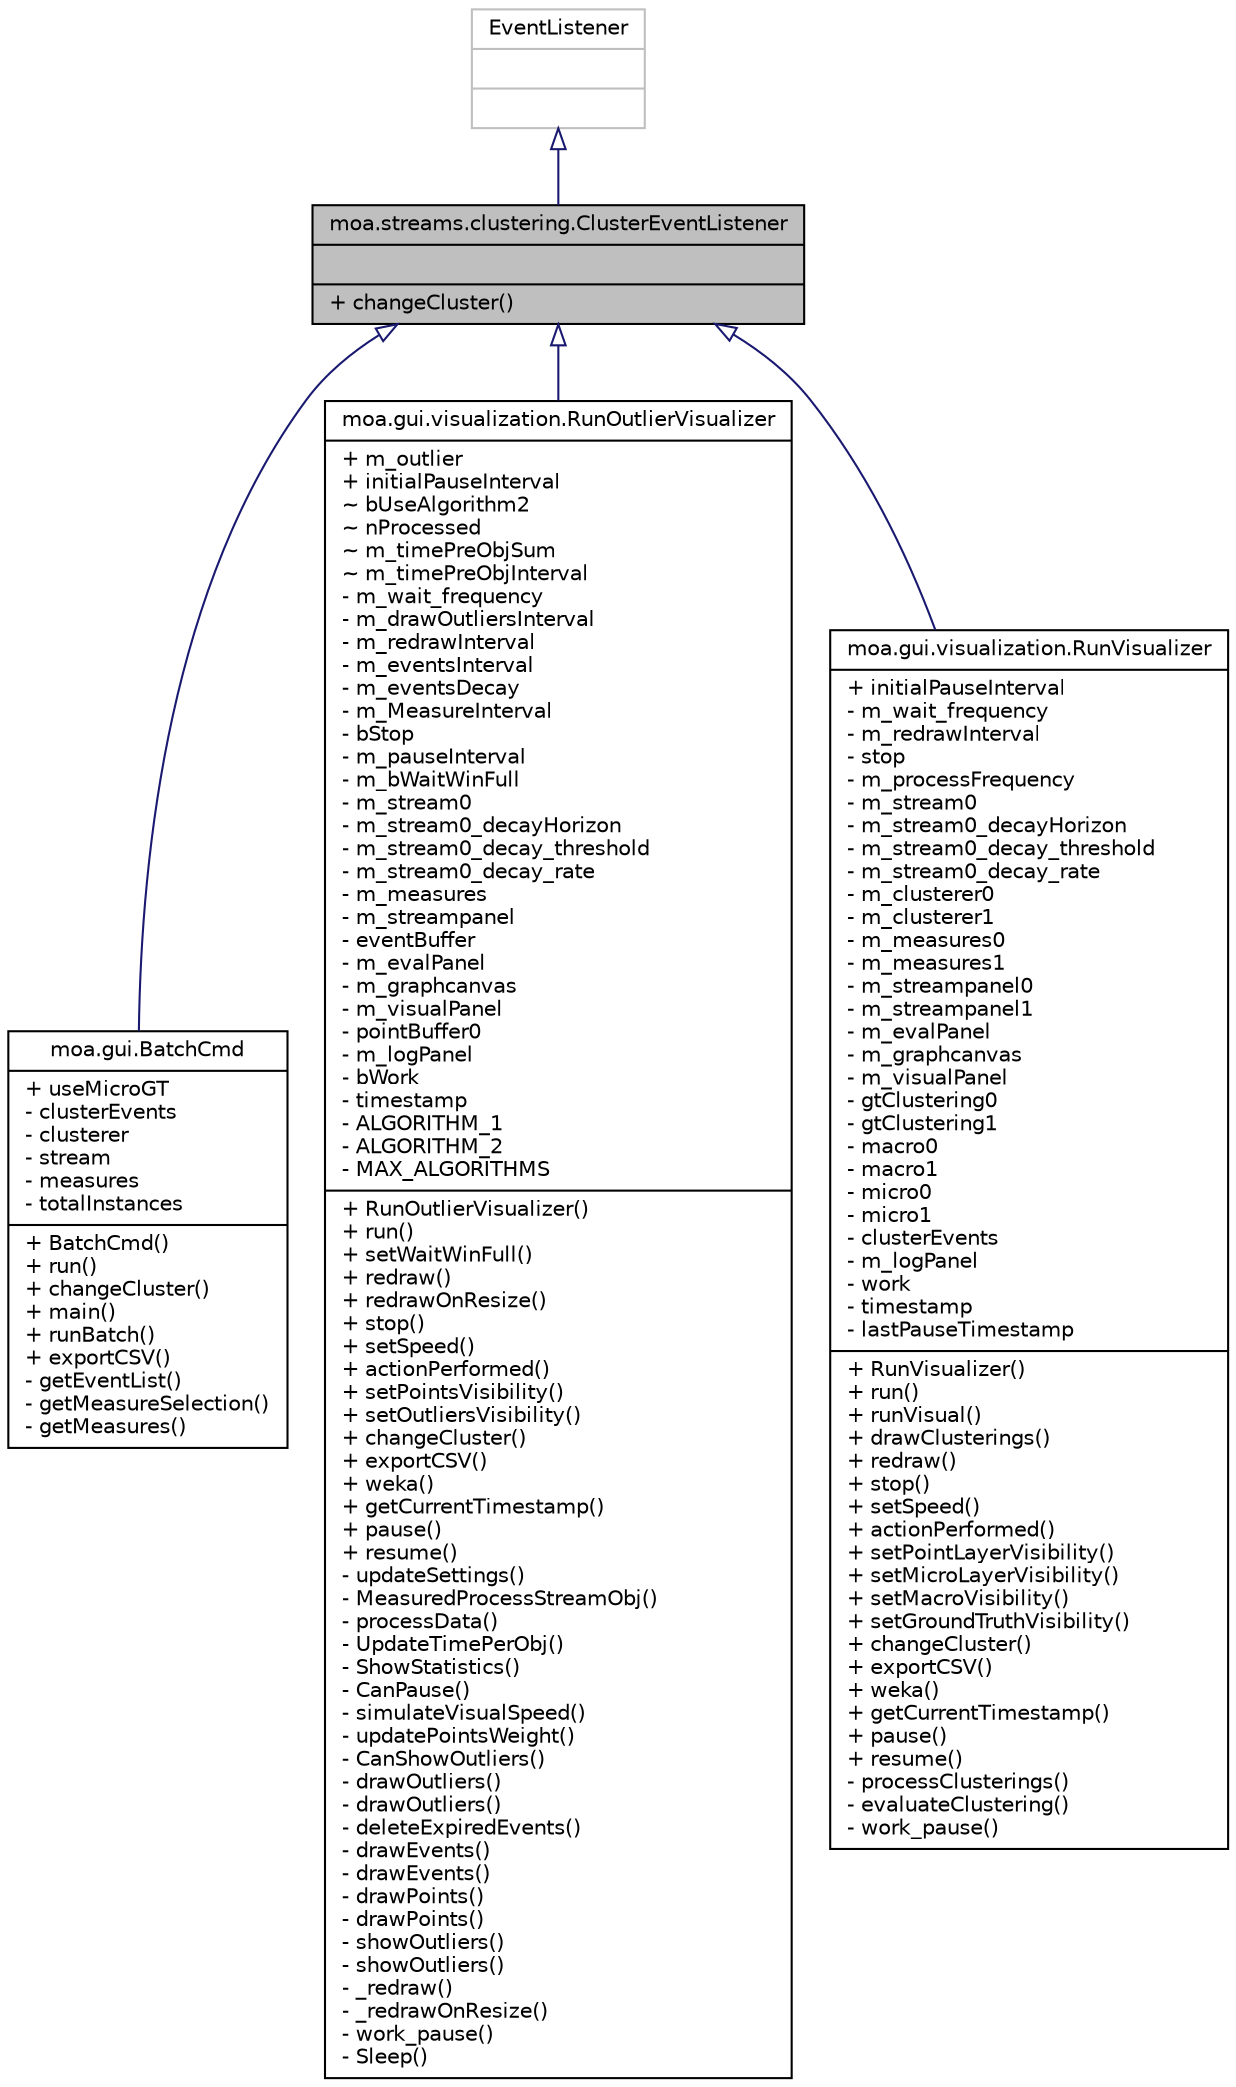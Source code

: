 digraph G
{
  edge [fontname="Helvetica",fontsize="10",labelfontname="Helvetica",labelfontsize="10"];
  node [fontname="Helvetica",fontsize="10",shape=record];
  Node1 [label="{moa.streams.clustering.ClusterEventListener\n||+ changeCluster()\l}",height=0.2,width=0.4,color="black", fillcolor="grey75", style="filled" fontcolor="black"];
  Node2 -> Node1 [dir=back,color="midnightblue",fontsize="10",style="solid",arrowtail="empty",fontname="Helvetica"];
  Node2 [label="{EventListener\n||}",height=0.2,width=0.4,color="grey75", fillcolor="white", style="filled"];
  Node1 -> Node3 [dir=back,color="midnightblue",fontsize="10",style="solid",arrowtail="empty",fontname="Helvetica"];
  Node3 [label="{moa.gui.BatchCmd\n|+ useMicroGT\l- clusterEvents\l- clusterer\l- stream\l- measures\l- totalInstances\l|+ BatchCmd()\l+ run()\l+ changeCluster()\l+ main()\l+ runBatch()\l+ exportCSV()\l- getEventList()\l- getMeasureSelection()\l- getMeasures()\l}",height=0.2,width=0.4,color="black", fillcolor="white", style="filled",URL="$classmoa_1_1gui_1_1BatchCmd.html"];
  Node1 -> Node4 [dir=back,color="midnightblue",fontsize="10",style="solid",arrowtail="empty",fontname="Helvetica"];
  Node4 [label="{moa.gui.visualization.RunOutlierVisualizer\n|+ m_outlier\l+ initialPauseInterval\l~ bUseAlgorithm2\l~ nProcessed\l~ m_timePreObjSum\l~ m_timePreObjInterval\l- m_wait_frequency\l- m_drawOutliersInterval\l- m_redrawInterval\l- m_eventsInterval\l- m_eventsDecay\l- m_MeasureInterval\l- bStop\l- m_pauseInterval\l- m_bWaitWinFull\l- m_stream0\l- m_stream0_decayHorizon\l- m_stream0_decay_threshold\l- m_stream0_decay_rate\l- m_measures\l- m_streampanel\l- eventBuffer\l- m_evalPanel\l- m_graphcanvas\l- m_visualPanel\l- pointBuffer0\l- m_logPanel\l- bWork\l- timestamp\l- ALGORITHM_1\l- ALGORITHM_2\l- MAX_ALGORITHMS\l|+ RunOutlierVisualizer()\l+ run()\l+ setWaitWinFull()\l+ redraw()\l+ redrawOnResize()\l+ stop()\l+ setSpeed()\l+ actionPerformed()\l+ setPointsVisibility()\l+ setOutliersVisibility()\l+ changeCluster()\l+ exportCSV()\l+ weka()\l+ getCurrentTimestamp()\l+ pause()\l+ resume()\l- updateSettings()\l- MeasuredProcessStreamObj()\l- processData()\l- UpdateTimePerObj()\l- ShowStatistics()\l- CanPause()\l- simulateVisualSpeed()\l- updatePointsWeight()\l- CanShowOutliers()\l- drawOutliers()\l- drawOutliers()\l- deleteExpiredEvents()\l- drawEvents()\l- drawEvents()\l- drawPoints()\l- drawPoints()\l- showOutliers()\l- showOutliers()\l- _redraw()\l- _redrawOnResize()\l- work_pause()\l- Sleep()\l}",height=0.2,width=0.4,color="black", fillcolor="white", style="filled",URL="$classmoa_1_1gui_1_1visualization_1_1RunOutlierVisualizer.html"];
  Node1 -> Node5 [dir=back,color="midnightblue",fontsize="10",style="solid",arrowtail="empty",fontname="Helvetica"];
  Node5 [label="{moa.gui.visualization.RunVisualizer\n|+ initialPauseInterval\l- m_wait_frequency\l- m_redrawInterval\l- stop\l- m_processFrequency\l- m_stream0\l- m_stream0_decayHorizon\l- m_stream0_decay_threshold\l- m_stream0_decay_rate\l- m_clusterer0\l- m_clusterer1\l- m_measures0\l- m_measures1\l- m_streampanel0\l- m_streampanel1\l- m_evalPanel\l- m_graphcanvas\l- m_visualPanel\l- gtClustering0\l- gtClustering1\l- macro0\l- macro1\l- micro0\l- micro1\l- clusterEvents\l- m_logPanel\l- work\l- timestamp\l- lastPauseTimestamp\l|+ RunVisualizer()\l+ run()\l+ runVisual()\l+ drawClusterings()\l+ redraw()\l+ stop()\l+ setSpeed()\l+ actionPerformed()\l+ setPointLayerVisibility()\l+ setMicroLayerVisibility()\l+ setMacroVisibility()\l+ setGroundTruthVisibility()\l+ changeCluster()\l+ exportCSV()\l+ weka()\l+ getCurrentTimestamp()\l+ pause()\l+ resume()\l- processClusterings()\l- evaluateClustering()\l- work_pause()\l}",height=0.2,width=0.4,color="black", fillcolor="white", style="filled",URL="$classmoa_1_1gui_1_1visualization_1_1RunVisualizer.html"];
}
